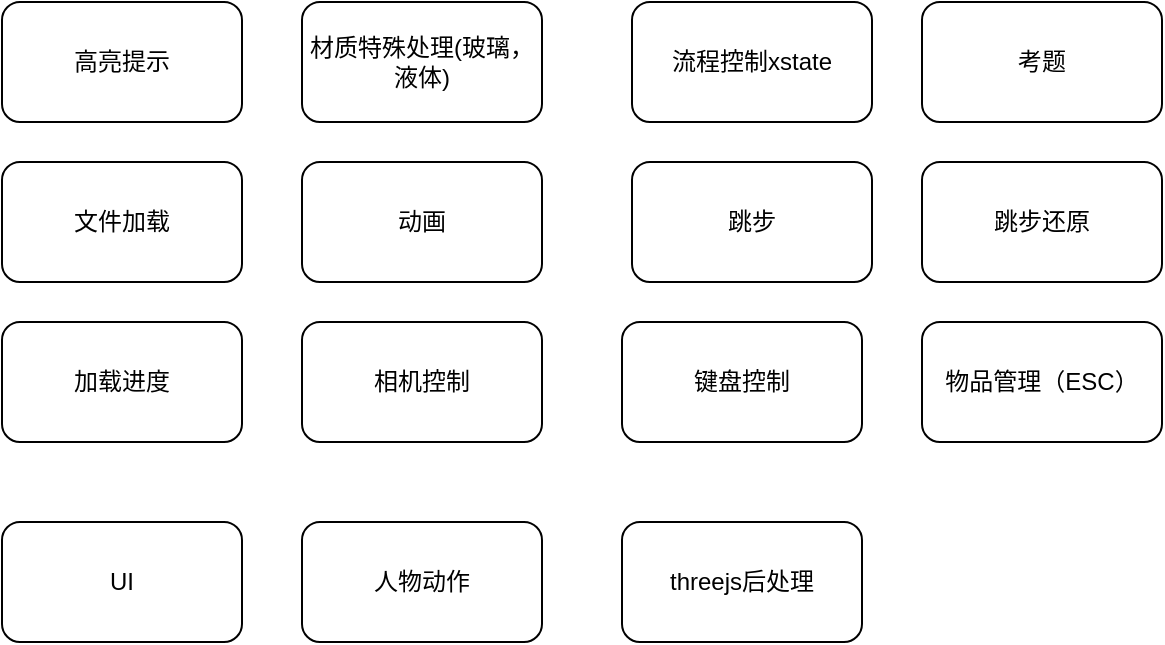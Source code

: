 <mxfile version="25.0.3">
  <diagram name="Page-1" id="c4acf3e9-155e-7222-9cf6-157b1a14988f">
    <mxGraphModel dx="1434" dy="851" grid="1" gridSize="10" guides="1" tooltips="1" connect="1" arrows="1" fold="1" page="1" pageScale="1" pageWidth="850" pageHeight="1100" background="none" math="0" shadow="0">
      <root>
        <mxCell id="0" />
        <mxCell id="1" parent="0" />
        <mxCell id="9nyysBoVO_88oAFl_6c3-1" value="高亮提示" style="rounded=1;whiteSpace=wrap;html=1;" parent="1" vertex="1">
          <mxGeometry x="50" y="60" width="120" height="60" as="geometry" />
        </mxCell>
        <mxCell id="9nyysBoVO_88oAFl_6c3-2" value="文件加载" style="rounded=1;whiteSpace=wrap;html=1;" parent="1" vertex="1">
          <mxGeometry x="50" y="140" width="120" height="60" as="geometry" />
        </mxCell>
        <mxCell id="9nyysBoVO_88oAFl_6c3-3" value="加载进度" style="rounded=1;whiteSpace=wrap;html=1;" parent="1" vertex="1">
          <mxGeometry x="50" y="220" width="120" height="60" as="geometry" />
        </mxCell>
        <mxCell id="9nyysBoVO_88oAFl_6c3-4" value="UI" style="rounded=1;whiteSpace=wrap;html=1;" parent="1" vertex="1">
          <mxGeometry x="50" y="320" width="120" height="60" as="geometry" />
        </mxCell>
        <mxCell id="9nyysBoVO_88oAFl_6c3-5" value="材质特殊处理(玻璃，液体)" style="rounded=1;whiteSpace=wrap;html=1;" parent="1" vertex="1">
          <mxGeometry x="200" y="60" width="120" height="60" as="geometry" />
        </mxCell>
        <mxCell id="9nyysBoVO_88oAFl_6c3-7" value="动画" style="rounded=1;whiteSpace=wrap;html=1;" parent="1" vertex="1">
          <mxGeometry x="200" y="140" width="120" height="60" as="geometry" />
        </mxCell>
        <mxCell id="9nyysBoVO_88oAFl_6c3-8" value="相机控制" style="rounded=1;whiteSpace=wrap;html=1;" parent="1" vertex="1">
          <mxGeometry x="200" y="220" width="120" height="60" as="geometry" />
        </mxCell>
        <mxCell id="9nyysBoVO_88oAFl_6c3-9" value="人物动作" style="rounded=1;whiteSpace=wrap;html=1;" parent="1" vertex="1">
          <mxGeometry x="200" y="320" width="120" height="60" as="geometry" />
        </mxCell>
        <mxCell id="9nyysBoVO_88oAFl_6c3-10" value="流程控制xstate" style="rounded=1;whiteSpace=wrap;html=1;" parent="1" vertex="1">
          <mxGeometry x="365" y="60" width="120" height="60" as="geometry" />
        </mxCell>
        <mxCell id="9nyysBoVO_88oAFl_6c3-11" value="跳步" style="rounded=1;whiteSpace=wrap;html=1;" parent="1" vertex="1">
          <mxGeometry x="365" y="140" width="120" height="60" as="geometry" />
        </mxCell>
        <mxCell id="Bo-nK2EI4VrJIj1BRTKn-2" value="键盘控制" style="rounded=1;whiteSpace=wrap;html=1;" parent="1" vertex="1">
          <mxGeometry x="360" y="220" width="120" height="60" as="geometry" />
        </mxCell>
        <mxCell id="Bo-nK2EI4VrJIj1BRTKn-3" value="threejs后处理" style="rounded=1;whiteSpace=wrap;html=1;" parent="1" vertex="1">
          <mxGeometry x="360" y="320" width="120" height="60" as="geometry" />
        </mxCell>
        <mxCell id="LHqHUw6GgT10O--rvePw-1" value="跳步还原" style="rounded=1;whiteSpace=wrap;html=1;" parent="1" vertex="1">
          <mxGeometry x="510" y="140" width="120" height="60" as="geometry" />
        </mxCell>
        <mxCell id="LHqHUw6GgT10O--rvePw-2" value="考题" style="rounded=1;whiteSpace=wrap;html=1;" parent="1" vertex="1">
          <mxGeometry x="510" y="60" width="120" height="60" as="geometry" />
        </mxCell>
        <mxCell id="ldU1ifvrXavJF17s7o3O-1" value="物品管理（ESC）" style="rounded=1;whiteSpace=wrap;html=1;" vertex="1" parent="1">
          <mxGeometry x="510" y="220" width="120" height="60" as="geometry" />
        </mxCell>
      </root>
    </mxGraphModel>
  </diagram>
</mxfile>
